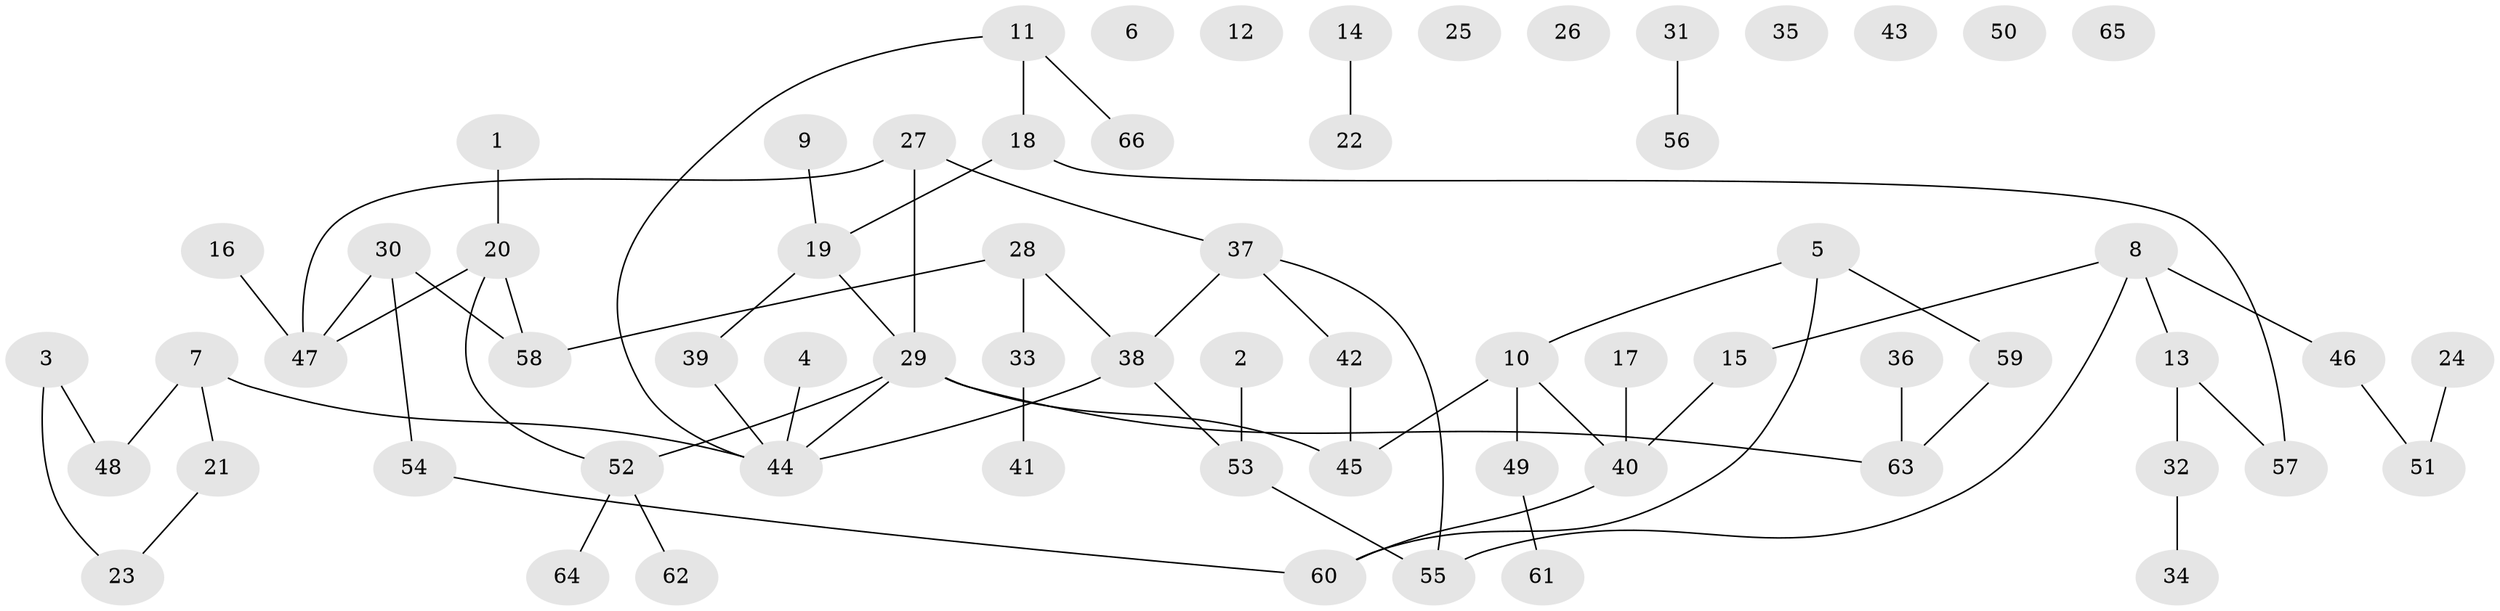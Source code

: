 // Generated by graph-tools (version 1.1) at 2025/12/03/09/25 04:12:57]
// undirected, 66 vertices, 69 edges
graph export_dot {
graph [start="1"]
  node [color=gray90,style=filled];
  1;
  2;
  3;
  4;
  5;
  6;
  7;
  8;
  9;
  10;
  11;
  12;
  13;
  14;
  15;
  16;
  17;
  18;
  19;
  20;
  21;
  22;
  23;
  24;
  25;
  26;
  27;
  28;
  29;
  30;
  31;
  32;
  33;
  34;
  35;
  36;
  37;
  38;
  39;
  40;
  41;
  42;
  43;
  44;
  45;
  46;
  47;
  48;
  49;
  50;
  51;
  52;
  53;
  54;
  55;
  56;
  57;
  58;
  59;
  60;
  61;
  62;
  63;
  64;
  65;
  66;
  1 -- 20;
  2 -- 53;
  3 -- 23;
  3 -- 48;
  4 -- 44;
  5 -- 10;
  5 -- 59;
  5 -- 60;
  7 -- 21;
  7 -- 44;
  7 -- 48;
  8 -- 13;
  8 -- 15;
  8 -- 46;
  8 -- 55;
  9 -- 19;
  10 -- 40;
  10 -- 45;
  10 -- 49;
  11 -- 18;
  11 -- 44;
  11 -- 66;
  13 -- 32;
  13 -- 57;
  14 -- 22;
  15 -- 40;
  16 -- 47;
  17 -- 40;
  18 -- 19;
  18 -- 57;
  19 -- 29;
  19 -- 39;
  20 -- 47;
  20 -- 52;
  20 -- 58;
  21 -- 23;
  24 -- 51;
  27 -- 29;
  27 -- 37;
  27 -- 47;
  28 -- 33;
  28 -- 38;
  28 -- 58;
  29 -- 44;
  29 -- 45;
  29 -- 52;
  29 -- 63;
  30 -- 47;
  30 -- 54;
  30 -- 58;
  31 -- 56;
  32 -- 34;
  33 -- 41;
  36 -- 63;
  37 -- 38;
  37 -- 42;
  37 -- 55;
  38 -- 44;
  38 -- 53;
  39 -- 44;
  40 -- 60;
  42 -- 45;
  46 -- 51;
  49 -- 61;
  52 -- 62;
  52 -- 64;
  53 -- 55;
  54 -- 60;
  59 -- 63;
}
